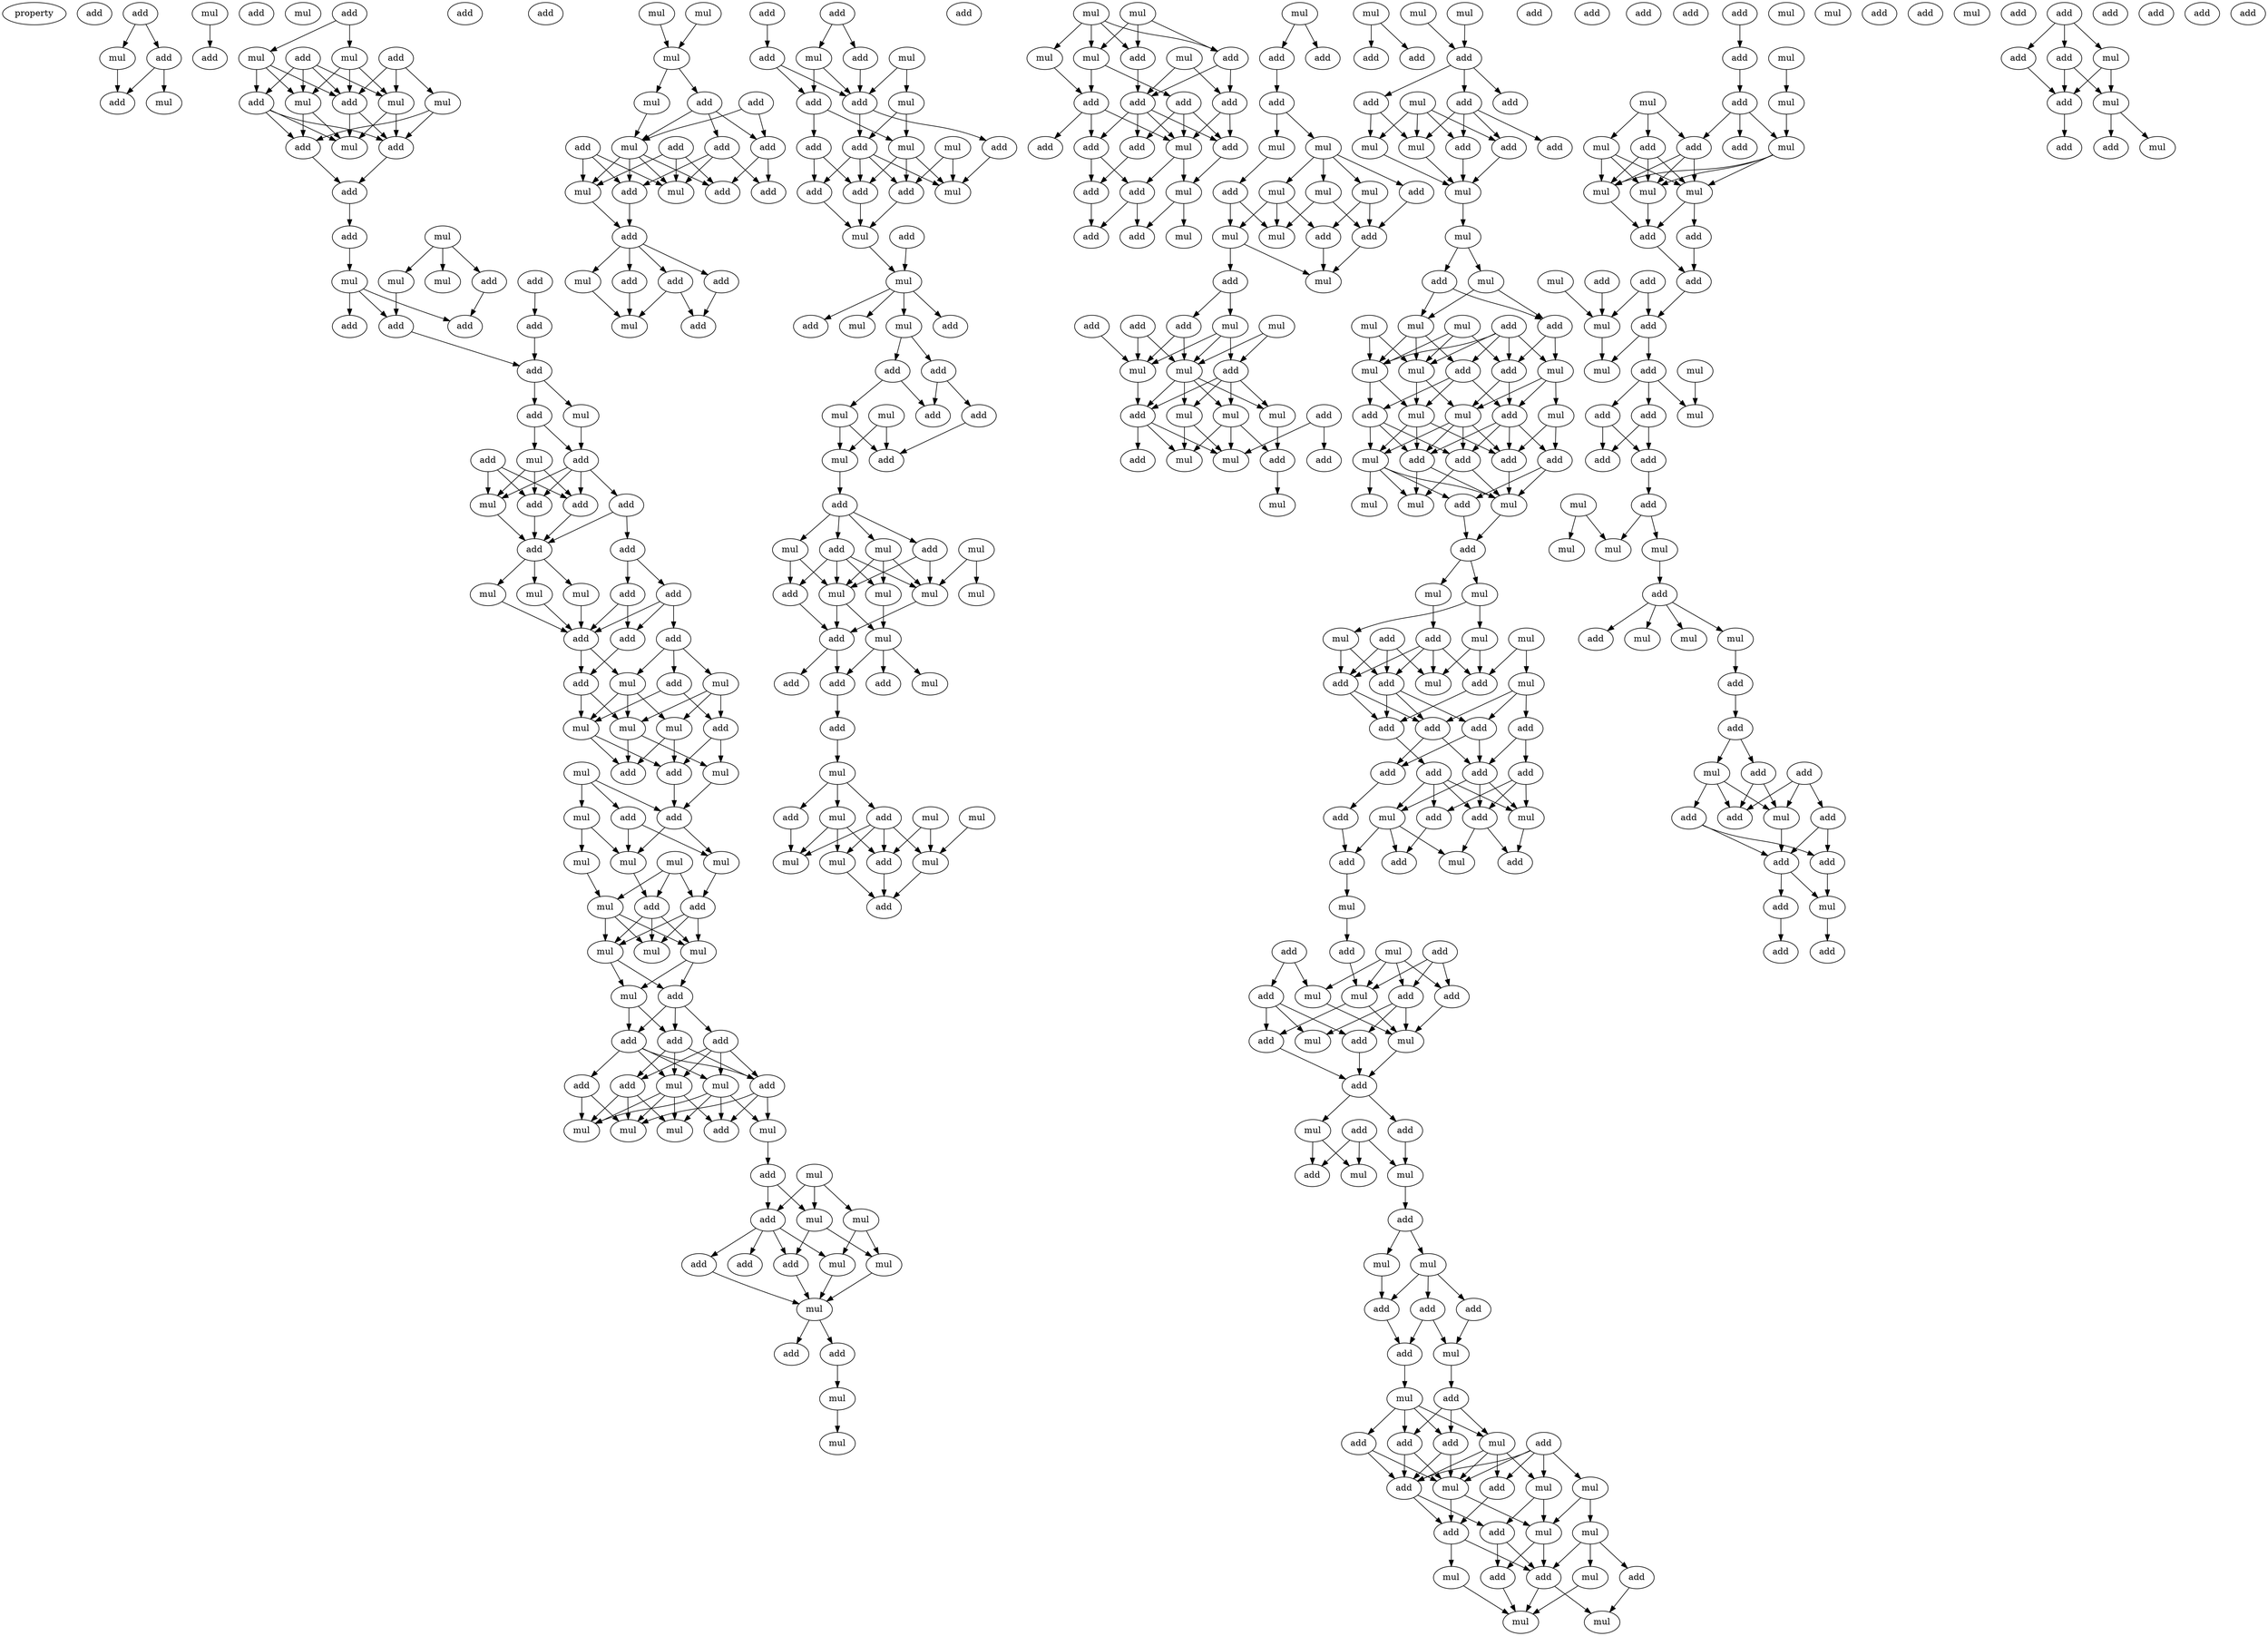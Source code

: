 digraph {
    node [fontcolor=black]
    property [mul=2,lf=1.6]
    0 [ label = add ];
    1 [ label = add ];
    2 [ label = add ];
    3 [ label = mul ];
    4 [ label = mul ];
    5 [ label = add ];
    6 [ label = mul ];
    7 [ label = add ];
    8 [ label = add ];
    9 [ label = mul ];
    10 [ label = add ];
    11 [ label = add ];
    12 [ label = mul ];
    13 [ label = mul ];
    14 [ label = add ];
    15 [ label = mul ];
    16 [ label = add ];
    17 [ label = add ];
    18 [ label = mul ];
    19 [ label = mul ];
    20 [ label = add ];
    21 [ label = add ];
    22 [ label = mul ];
    23 [ label = add ];
    24 [ label = add ];
    25 [ label = mul ];
    26 [ label = mul ];
    27 [ label = mul ];
    28 [ label = add ];
    29 [ label = mul ];
    30 [ label = add ];
    31 [ label = add ];
    32 [ label = add ];
    33 [ label = add ];
    34 [ label = add ];
    35 [ label = add ];
    36 [ label = add ];
    37 [ label = add ];
    38 [ label = mul ];
    39 [ label = mul ];
    40 [ label = add ];
    41 [ label = add ];
    42 [ label = add ];
    43 [ label = mul ];
    44 [ label = add ];
    45 [ label = add ];
    46 [ label = add ];
    47 [ label = add ];
    48 [ label = add ];
    49 [ label = add ];
    50 [ label = mul ];
    51 [ label = mul ];
    52 [ label = mul ];
    53 [ label = add ];
    54 [ label = add ];
    55 [ label = add ];
    56 [ label = mul ];
    57 [ label = add ];
    58 [ label = mul ];
    59 [ label = add ];
    60 [ label = mul ];
    61 [ label = add ];
    62 [ label = mul ];
    63 [ label = mul ];
    64 [ label = add ];
    65 [ label = add ];
    66 [ label = add ];
    67 [ label = mul ];
    68 [ label = mul ];
    69 [ label = add ];
    70 [ label = mul ];
    71 [ label = add ];
    72 [ label = mul ];
    73 [ label = mul ];
    74 [ label = mul ];
    75 [ label = mul ];
    76 [ label = add ];
    77 [ label = add ];
    78 [ label = mul ];
    79 [ label = mul ];
    80 [ label = mul ];
    81 [ label = mul ];
    82 [ label = mul ];
    83 [ label = add ];
    84 [ label = add ];
    85 [ label = add ];
    86 [ label = add ];
    87 [ label = add ];
    88 [ label = mul ];
    89 [ label = add ];
    90 [ label = mul ];
    91 [ label = add ];
    92 [ label = add ];
    93 [ label = mul ];
    94 [ label = mul ];
    95 [ label = mul ];
    96 [ label = mul ];
    97 [ label = mul ];
    98 [ label = add ];
    99 [ label = mul ];
    100 [ label = mul ];
    101 [ label = add ];
    102 [ label = mul ];
    103 [ label = add ];
    104 [ label = add ];
    105 [ label = add ];
    106 [ label = mul ];
    107 [ label = mul ];
    108 [ label = add ];
    109 [ label = add ];
    110 [ label = mul ];
    111 [ label = mul ];
    112 [ label = mul ];
    113 [ label = mul ];
    114 [ label = mul ];
    115 [ label = mul ];
    116 [ label = add ];
    117 [ label = add ];
    118 [ label = add ];
    119 [ label = mul ];
    120 [ label = add ];
    121 [ label = add ];
    122 [ label = add ];
    123 [ label = add ];
    124 [ label = mul ];
    125 [ label = mul ];
    126 [ label = add ];
    127 [ label = add ];
    128 [ label = add ];
    129 [ label = add ];
    130 [ label = mul ];
    131 [ label = add ];
    132 [ label = add ];
    133 [ label = mul ];
    134 [ label = add ];
    135 [ label = add ];
    136 [ label = add ];
    137 [ label = mul ];
    138 [ label = add ];
    139 [ label = mul ];
    140 [ label = add ];
    141 [ label = add ];
    142 [ label = mul ];
    143 [ label = add ];
    144 [ label = mul ];
    145 [ label = add ];
    146 [ label = add ];
    147 [ label = mul ];
    148 [ label = add ];
    149 [ label = add ];
    150 [ label = add ];
    151 [ label = add ];
    152 [ label = mul ];
    153 [ label = mul ];
    154 [ label = add ];
    155 [ label = mul ];
    156 [ label = add ];
    157 [ label = add ];
    158 [ label = mul ];
    159 [ label = mul ];
    160 [ label = add ];
    161 [ label = add ];
    162 [ label = add ];
    163 [ label = mul ];
    164 [ label = mul ];
    165 [ label = add ];
    166 [ label = add ];
    167 [ label = mul ];
    168 [ label = add ];
    169 [ label = add ];
    170 [ label = mul ];
    171 [ label = add ];
    172 [ label = mul ];
    173 [ label = add ];
    174 [ label = mul ];
    175 [ label = mul ];
    176 [ label = mul ];
    177 [ label = mul ];
    178 [ label = add ];
    179 [ label = mul ];
    180 [ label = mul ];
    181 [ label = add ];
    182 [ label = add ];
    183 [ label = mul ];
    184 [ label = add ];
    185 [ label = add ];
    186 [ label = add ];
    187 [ label = mul ];
    188 [ label = mul ];
    189 [ label = mul ];
    190 [ label = add ];
    191 [ label = mul ];
    192 [ label = add ];
    193 [ label = mul ];
    194 [ label = add ];
    195 [ label = mul ];
    196 [ label = mul ];
    197 [ label = add ];
    198 [ label = mul ];
    199 [ label = mul ];
    200 [ label = add ];
    201 [ label = add ];
    202 [ label = mul ];
    203 [ label = mul ];
    204 [ label = mul ];
    205 [ label = add ];
    206 [ label = add ];
    207 [ label = add ];
    208 [ label = add ];
    209 [ label = add ];
    210 [ label = add ];
    211 [ label = add ];
    212 [ label = add ];
    213 [ label = mul ];
    214 [ label = add ];
    215 [ label = add ];
    216 [ label = mul ];
    217 [ label = add ];
    218 [ label = mul ];
    219 [ label = add ];
    220 [ label = mul ];
    221 [ label = add ];
    222 [ label = add ];
    223 [ label = add ];
    224 [ label = mul ];
    225 [ label = mul ];
    226 [ label = mul ];
    227 [ label = add ];
    228 [ label = mul ];
    229 [ label = add ];
    230 [ label = mul ];
    231 [ label = mul ];
    232 [ label = add ];
    233 [ label = mul ];
    234 [ label = add ];
    235 [ label = add ];
    236 [ label = mul ];
    237 [ label = add ];
    238 [ label = add ];
    239 [ label = mul ];
    240 [ label = add ];
    241 [ label = mul ];
    242 [ label = mul ];
    243 [ label = mul ];
    244 [ label = add ];
    245 [ label = add ];
    246 [ label = add ];
    247 [ label = mul ];
    248 [ label = mul ];
    249 [ label = mul ];
    250 [ label = mul ];
    251 [ label = add ];
    252 [ label = mul ];
    253 [ label = add ];
    254 [ label = add ];
    255 [ label = mul ];
    256 [ label = mul ];
    257 [ label = add ];
    258 [ label = mul ];
    259 [ label = add ];
    260 [ label = mul ];
    261 [ label = add ];
    262 [ label = add ];
    263 [ label = mul ];
    264 [ label = add ];
    265 [ label = add ];
    266 [ label = add ];
    267 [ label = mul ];
    268 [ label = mul ];
    269 [ label = add ];
    270 [ label = add ];
    271 [ label = add ];
    272 [ label = mul ];
    273 [ label = mul ];
    274 [ label = mul ];
    275 [ label = add ];
    276 [ label = add ];
    277 [ label = mul ];
    278 [ label = mul ];
    279 [ label = add ];
    280 [ label = mul ];
    281 [ label = mul ];
    282 [ label = mul ];
    283 [ label = mul ];
    284 [ label = add ];
    285 [ label = add ];
    286 [ label = mul ];
    287 [ label = mul ];
    288 [ label = add ];
    289 [ label = mul ];
    290 [ label = add ];
    291 [ label = mul ];
    292 [ label = add ];
    293 [ label = add ];
    294 [ label = add ];
    295 [ label = add ];
    296 [ label = mul ];
    297 [ label = mul ];
    298 [ label = mul ];
    299 [ label = add ];
    300 [ label = add ];
    301 [ label = mul ];
    302 [ label = mul ];
    303 [ label = mul ];
    304 [ label = mul ];
    305 [ label = mul ];
    306 [ label = add ];
    307 [ label = add ];
    308 [ label = add ];
    309 [ label = add ];
    310 [ label = mul ];
    311 [ label = mul ];
    312 [ label = add ];
    313 [ label = add ];
    314 [ label = add ];
    315 [ label = add ];
    316 [ label = add ];
    317 [ label = add ];
    318 [ label = add ];
    319 [ label = add ];
    320 [ label = add ];
    321 [ label = add ];
    322 [ label = add ];
    323 [ label = add ];
    324 [ label = mul ];
    325 [ label = mul ];
    326 [ label = add ];
    327 [ label = add ];
    328 [ label = add ];
    329 [ label = mul ];
    330 [ label = mul ];
    331 [ label = add ];
    332 [ label = add ];
    333 [ label = add ];
    334 [ label = add ];
    335 [ label = mul ];
    336 [ label = add ];
    337 [ label = mul ];
    338 [ label = mul ];
    339 [ label = add ];
    340 [ label = add ];
    341 [ label = add ];
    342 [ label = mul ];
    343 [ label = mul ];
    344 [ label = add ];
    345 [ label = add ];
    346 [ label = add ];
    347 [ label = add ];
    348 [ label = add ];
    349 [ label = mul ];
    350 [ label = add ];
    351 [ label = mul ];
    352 [ label = mul ];
    353 [ label = add ];
    354 [ label = mul ];
    355 [ label = mul ];
    356 [ label = add ];
    357 [ label = add ];
    358 [ label = add ];
    359 [ label = add ];
    360 [ label = add ];
    361 [ label = mul ];
    362 [ label = mul ];
    363 [ label = add ];
    364 [ label = mul ];
    365 [ label = add ];
    366 [ label = add ];
    367 [ label = add ];
    368 [ label = add ];
    369 [ label = mul ];
    370 [ label = add ];
    371 [ label = mul ];
    372 [ label = add ];
    373 [ label = mul ];
    374 [ label = add ];
    375 [ label = mul ];
    376 [ label = mul ];
    377 [ label = add ];
    378 [ label = add ];
    379 [ label = mul ];
    380 [ label = add ];
    381 [ label = mul ];
    382 [ label = add ];
    383 [ label = add ];
    384 [ label = mul ];
    385 [ label = mul ];
    386 [ label = mul ];
    387 [ label = add ];
    388 [ label = mul ];
    389 [ label = mul ];
    390 [ label = add ];
    391 [ label = add ];
    392 [ label = add ];
    393 [ label = mul ];
    394 [ label = mul ];
    395 [ label = add ];
    396 [ label = mul ];
    397 [ label = mul ];
    398 [ label = mul ];
    399 [ label = add ];
    400 [ label = add ];
    401 [ label = add ];
    402 [ label = mul ];
    403 [ label = add ];
    404 [ label = add ];
    405 [ label = mul ];
    406 [ label = add ];
    407 [ label = mul ];
    408 [ label = add ];
    409 [ label = mul ];
    410 [ label = mul ];
    411 [ label = add ];
    412 [ label = mul ];
    413 [ label = add ];
    414 [ label = add ];
    415 [ label = add ];
    416 [ label = mul ];
    417 [ label = add ];
    418 [ label = mul ];
    419 [ label = mul ];
    420 [ label = mul ];
    421 [ label = add ];
    422 [ label = mul ];
    423 [ label = add ];
    424 [ label = mul ];
    425 [ label = mul ];
    426 [ label = mul ];
    427 [ label = add ];
    428 [ label = add ];
    429 [ label = mul ];
    430 [ label = add ];
    431 [ label = add ];
    432 [ label = add ];
    433 [ label = add ];
    434 [ label = add ];
    435 [ label = add ];
    436 [ label = mul ];
    437 [ label = add ];
    438 [ label = add ];
    439 [ label = add ];
    440 [ label = add ];
    441 [ label = mul ];
    442 [ label = mul ];
    443 [ label = add ];
    444 [ label = add ];
    445 [ label = add ];
    446 [ label = add ];
    447 [ label = add ];
    448 [ label = add ];
    449 [ label = mul ];
    450 [ label = add ];
    451 [ label = add ];
    452 [ label = mul ];
    453 [ label = add ];
    454 [ label = add ];
    455 [ label = mul ];
    456 [ label = add ];
    457 [ label = add ];
    458 [ label = add ];
    1 -> 2 [ name = 0 ];
    1 -> 3 [ name = 1 ];
    2 -> 5 [ name = 2 ];
    2 -> 6 [ name = 3 ];
    3 -> 5 [ name = 4 ];
    4 -> 7 [ name = 5 ];
    10 -> 12 [ name = 6 ];
    10 -> 13 [ name = 7 ];
    11 -> 15 [ name = 8 ];
    11 -> 16 [ name = 9 ];
    11 -> 17 [ name = 10 ];
    11 -> 19 [ name = 11 ];
    12 -> 15 [ name = 12 ];
    12 -> 16 [ name = 13 ];
    12 -> 19 [ name = 14 ];
    13 -> 16 [ name = 15 ];
    13 -> 17 [ name = 16 ];
    13 -> 19 [ name = 17 ];
    14 -> 15 [ name = 18 ];
    14 -> 16 [ name = 19 ];
    14 -> 18 [ name = 20 ];
    15 -> 20 [ name = 21 ];
    15 -> 22 [ name = 22 ];
    16 -> 20 [ name = 23 ];
    16 -> 22 [ name = 24 ];
    17 -> 20 [ name = 25 ];
    17 -> 21 [ name = 26 ];
    17 -> 22 [ name = 27 ];
    18 -> 20 [ name = 28 ];
    18 -> 21 [ name = 29 ];
    19 -> 21 [ name = 30 ];
    19 -> 22 [ name = 31 ];
    20 -> 23 [ name = 32 ];
    21 -> 23 [ name = 33 ];
    23 -> 24 [ name = 34 ];
    24 -> 26 [ name = 35 ];
    25 -> 27 [ name = 36 ];
    25 -> 28 [ name = 37 ];
    25 -> 29 [ name = 38 ];
    26 -> 31 [ name = 39 ];
    26 -> 32 [ name = 40 ];
    26 -> 33 [ name = 41 ];
    28 -> 31 [ name = 42 ];
    29 -> 33 [ name = 43 ];
    30 -> 34 [ name = 44 ];
    33 -> 35 [ name = 45 ];
    34 -> 35 [ name = 46 ];
    35 -> 36 [ name = 47 ];
    35 -> 38 [ name = 48 ];
    36 -> 39 [ name = 49 ];
    36 -> 40 [ name = 50 ];
    38 -> 40 [ name = 51 ];
    39 -> 42 [ name = 52 ];
    39 -> 43 [ name = 53 ];
    39 -> 44 [ name = 54 ];
    40 -> 42 [ name = 55 ];
    40 -> 43 [ name = 56 ];
    40 -> 44 [ name = 57 ];
    40 -> 45 [ name = 58 ];
    41 -> 42 [ name = 59 ];
    41 -> 43 [ name = 60 ];
    41 -> 44 [ name = 61 ];
    42 -> 47 [ name = 62 ];
    43 -> 47 [ name = 63 ];
    44 -> 47 [ name = 64 ];
    45 -> 46 [ name = 65 ];
    45 -> 47 [ name = 66 ];
    46 -> 48 [ name = 67 ];
    46 -> 49 [ name = 68 ];
    47 -> 50 [ name = 69 ];
    47 -> 51 [ name = 70 ];
    47 -> 52 [ name = 71 ];
    48 -> 54 [ name = 72 ];
    48 -> 55 [ name = 73 ];
    49 -> 53 [ name = 74 ];
    49 -> 54 [ name = 75 ];
    49 -> 55 [ name = 76 ];
    50 -> 55 [ name = 77 ];
    51 -> 55 [ name = 78 ];
    52 -> 55 [ name = 79 ];
    53 -> 56 [ name = 80 ];
    53 -> 58 [ name = 81 ];
    53 -> 59 [ name = 82 ];
    54 -> 57 [ name = 83 ];
    55 -> 57 [ name = 84 ];
    55 -> 58 [ name = 85 ];
    56 -> 60 [ name = 86 ];
    56 -> 61 [ name = 87 ];
    56 -> 63 [ name = 88 ];
    57 -> 62 [ name = 89 ];
    57 -> 63 [ name = 90 ];
    58 -> 60 [ name = 91 ];
    58 -> 62 [ name = 92 ];
    58 -> 63 [ name = 93 ];
    59 -> 61 [ name = 94 ];
    59 -> 62 [ name = 95 ];
    60 -> 64 [ name = 96 ];
    60 -> 66 [ name = 97 ];
    61 -> 64 [ name = 98 ];
    61 -> 68 [ name = 99 ];
    62 -> 64 [ name = 100 ];
    62 -> 66 [ name = 101 ];
    63 -> 66 [ name = 102 ];
    63 -> 68 [ name = 103 ];
    64 -> 69 [ name = 104 ];
    67 -> 69 [ name = 105 ];
    67 -> 70 [ name = 106 ];
    67 -> 71 [ name = 107 ];
    68 -> 69 [ name = 108 ];
    69 -> 73 [ name = 109 ];
    69 -> 74 [ name = 110 ];
    70 -> 72 [ name = 111 ];
    70 -> 74 [ name = 112 ];
    71 -> 73 [ name = 113 ];
    71 -> 74 [ name = 114 ];
    72 -> 78 [ name = 115 ];
    73 -> 76 [ name = 116 ];
    74 -> 77 [ name = 117 ];
    75 -> 76 [ name = 118 ];
    75 -> 77 [ name = 119 ];
    75 -> 78 [ name = 120 ];
    76 -> 79 [ name = 121 ];
    76 -> 80 [ name = 122 ];
    76 -> 81 [ name = 123 ];
    77 -> 79 [ name = 124 ];
    77 -> 80 [ name = 125 ];
    77 -> 81 [ name = 126 ];
    78 -> 79 [ name = 127 ];
    78 -> 80 [ name = 128 ];
    78 -> 81 [ name = 129 ];
    80 -> 82 [ name = 130 ];
    80 -> 83 [ name = 131 ];
    81 -> 82 [ name = 132 ];
    81 -> 83 [ name = 133 ];
    82 -> 84 [ name = 134 ];
    82 -> 85 [ name = 135 ];
    83 -> 84 [ name = 136 ];
    83 -> 85 [ name = 137 ];
    83 -> 86 [ name = 138 ];
    84 -> 88 [ name = 139 ];
    84 -> 89 [ name = 140 ];
    84 -> 90 [ name = 141 ];
    84 -> 91 [ name = 142 ];
    85 -> 87 [ name = 143 ];
    85 -> 89 [ name = 144 ];
    85 -> 90 [ name = 145 ];
    86 -> 87 [ name = 146 ];
    86 -> 88 [ name = 147 ];
    86 -> 89 [ name = 148 ];
    86 -> 90 [ name = 149 ];
    87 -> 94 [ name = 150 ];
    87 -> 95 [ name = 151 ];
    87 -> 96 [ name = 152 ];
    88 -> 92 [ name = 153 ];
    88 -> 93 [ name = 154 ];
    88 -> 94 [ name = 155 ];
    88 -> 95 [ name = 156 ];
    89 -> 92 [ name = 157 ];
    89 -> 93 [ name = 158 ];
    89 -> 96 [ name = 159 ];
    90 -> 92 [ name = 160 ];
    90 -> 94 [ name = 161 ];
    90 -> 95 [ name = 162 ];
    90 -> 96 [ name = 163 ];
    91 -> 94 [ name = 164 ];
    91 -> 96 [ name = 165 ];
    93 -> 98 [ name = 166 ];
    97 -> 99 [ name = 167 ];
    97 -> 100 [ name = 168 ];
    97 -> 101 [ name = 169 ];
    98 -> 99 [ name = 170 ];
    98 -> 101 [ name = 171 ];
    99 -> 104 [ name = 172 ];
    99 -> 106 [ name = 173 ];
    100 -> 102 [ name = 174 ];
    100 -> 106 [ name = 175 ];
    101 -> 102 [ name = 176 ];
    101 -> 103 [ name = 177 ];
    101 -> 104 [ name = 178 ];
    101 -> 105 [ name = 179 ];
    102 -> 107 [ name = 180 ];
    104 -> 107 [ name = 181 ];
    105 -> 107 [ name = 182 ];
    106 -> 107 [ name = 183 ];
    107 -> 108 [ name = 184 ];
    107 -> 109 [ name = 185 ];
    109 -> 110 [ name = 186 ];
    110 -> 111 [ name = 187 ];
    112 -> 114 [ name = 188 ];
    113 -> 114 [ name = 189 ];
    114 -> 115 [ name = 190 ];
    114 -> 117 [ name = 191 ];
    115 -> 119 [ name = 192 ];
    116 -> 118 [ name = 193 ];
    116 -> 119 [ name = 194 ];
    117 -> 118 [ name = 195 ];
    117 -> 119 [ name = 196 ];
    117 -> 122 [ name = 197 ];
    118 -> 123 [ name = 198 ];
    118 -> 127 [ name = 199 ];
    119 -> 124 [ name = 200 ];
    119 -> 125 [ name = 201 ];
    119 -> 126 [ name = 202 ];
    119 -> 127 [ name = 203 ];
    120 -> 124 [ name = 204 ];
    120 -> 125 [ name = 205 ];
    120 -> 127 [ name = 206 ];
    121 -> 124 [ name = 207 ];
    121 -> 125 [ name = 208 ];
    121 -> 126 [ name = 209 ];
    122 -> 123 [ name = 210 ];
    122 -> 125 [ name = 211 ];
    122 -> 126 [ name = 212 ];
    124 -> 128 [ name = 213 ];
    126 -> 128 [ name = 214 ];
    128 -> 129 [ name = 215 ];
    128 -> 130 [ name = 216 ];
    128 -> 131 [ name = 217 ];
    128 -> 132 [ name = 218 ];
    129 -> 133 [ name = 219 ];
    129 -> 134 [ name = 220 ];
    130 -> 133 [ name = 221 ];
    131 -> 134 [ name = 222 ];
    132 -> 133 [ name = 223 ];
    135 -> 137 [ name = 224 ];
    135 -> 140 [ name = 225 ];
    136 -> 138 [ name = 226 ];
    137 -> 141 [ name = 227 ];
    137 -> 143 [ name = 228 ];
    138 -> 141 [ name = 229 ];
    138 -> 143 [ name = 230 ];
    139 -> 142 [ name = 231 ];
    139 -> 143 [ name = 232 ];
    140 -> 143 [ name = 233 ];
    141 -> 144 [ name = 234 ];
    141 -> 146 [ name = 235 ];
    142 -> 144 [ name = 236 ];
    142 -> 148 [ name = 237 ];
    143 -> 145 [ name = 238 ];
    143 -> 148 [ name = 239 ];
    144 -> 150 [ name = 240 ];
    144 -> 151 [ name = 241 ];
    144 -> 152 [ name = 242 ];
    145 -> 152 [ name = 243 ];
    146 -> 149 [ name = 244 ];
    146 -> 151 [ name = 245 ];
    147 -> 150 [ name = 246 ];
    147 -> 152 [ name = 247 ];
    148 -> 149 [ name = 248 ];
    148 -> 150 [ name = 249 ];
    148 -> 151 [ name = 250 ];
    148 -> 152 [ name = 251 ];
    149 -> 153 [ name = 252 ];
    150 -> 153 [ name = 253 ];
    151 -> 153 [ name = 254 ];
    153 -> 155 [ name = 255 ];
    154 -> 155 [ name = 256 ];
    155 -> 156 [ name = 257 ];
    155 -> 158 [ name = 258 ];
    155 -> 159 [ name = 259 ];
    155 -> 160 [ name = 260 ];
    159 -> 161 [ name = 261 ];
    159 -> 162 [ name = 262 ];
    161 -> 164 [ name = 263 ];
    161 -> 165 [ name = 264 ];
    162 -> 165 [ name = 265 ];
    162 -> 166 [ name = 266 ];
    163 -> 167 [ name = 267 ];
    163 -> 168 [ name = 268 ];
    164 -> 167 [ name = 269 ];
    164 -> 168 [ name = 270 ];
    166 -> 168 [ name = 271 ];
    167 -> 169 [ name = 272 ];
    169 -> 170 [ name = 273 ];
    169 -> 171 [ name = 274 ];
    169 -> 172 [ name = 275 ];
    169 -> 173 [ name = 276 ];
    170 -> 175 [ name = 277 ];
    170 -> 177 [ name = 278 ];
    170 -> 179 [ name = 279 ];
    171 -> 175 [ name = 280 ];
    171 -> 177 [ name = 281 ];
    172 -> 175 [ name = 282 ];
    172 -> 178 [ name = 283 ];
    173 -> 175 [ name = 284 ];
    173 -> 177 [ name = 285 ];
    173 -> 178 [ name = 286 ];
    173 -> 179 [ name = 287 ];
    174 -> 176 [ name = 288 ];
    174 -> 177 [ name = 289 ];
    175 -> 180 [ name = 290 ];
    175 -> 181 [ name = 291 ];
    177 -> 181 [ name = 292 ];
    178 -> 181 [ name = 293 ];
    179 -> 180 [ name = 294 ];
    180 -> 182 [ name = 295 ];
    180 -> 183 [ name = 296 ];
    180 -> 184 [ name = 297 ];
    181 -> 184 [ name = 298 ];
    181 -> 185 [ name = 299 ];
    184 -> 186 [ name = 300 ];
    186 -> 187 [ name = 301 ];
    187 -> 189 [ name = 302 ];
    187 -> 190 [ name = 303 ];
    187 -> 192 [ name = 304 ];
    188 -> 194 [ name = 305 ];
    188 -> 195 [ name = 306 ];
    189 -> 193 [ name = 307 ];
    189 -> 194 [ name = 308 ];
    189 -> 196 [ name = 309 ];
    190 -> 193 [ name = 310 ];
    191 -> 195 [ name = 311 ];
    192 -> 193 [ name = 312 ];
    192 -> 194 [ name = 313 ];
    192 -> 195 [ name = 314 ];
    192 -> 196 [ name = 315 ];
    194 -> 197 [ name = 316 ];
    195 -> 197 [ name = 317 ];
    196 -> 197 [ name = 318 ];
    198 -> 200 [ name = 319 ];
    198 -> 201 [ name = 320 ];
    198 -> 203 [ name = 321 ];
    198 -> 204 [ name = 322 ];
    199 -> 200 [ name = 323 ];
    199 -> 201 [ name = 324 ];
    199 -> 203 [ name = 325 ];
    200 -> 207 [ name = 326 ];
    200 -> 208 [ name = 327 ];
    201 -> 207 [ name = 328 ];
    202 -> 207 [ name = 329 ];
    202 -> 208 [ name = 330 ];
    203 -> 205 [ name = 331 ];
    203 -> 206 [ name = 332 ];
    204 -> 206 [ name = 333 ];
    205 -> 210 [ name = 334 ];
    205 -> 211 [ name = 335 ];
    205 -> 213 [ name = 336 ];
    206 -> 209 [ name = 337 ];
    206 -> 212 [ name = 338 ];
    206 -> 213 [ name = 339 ];
    207 -> 209 [ name = 340 ];
    207 -> 210 [ name = 341 ];
    207 -> 211 [ name = 342 ];
    207 -> 213 [ name = 343 ];
    208 -> 210 [ name = 344 ];
    208 -> 213 [ name = 345 ];
    209 -> 214 [ name = 346 ];
    209 -> 215 [ name = 347 ];
    210 -> 216 [ name = 348 ];
    211 -> 214 [ name = 349 ];
    213 -> 215 [ name = 350 ];
    213 -> 216 [ name = 351 ];
    214 -> 219 [ name = 352 ];
    215 -> 217 [ name = 353 ];
    215 -> 219 [ name = 354 ];
    216 -> 217 [ name = 355 ];
    216 -> 218 [ name = 356 ];
    220 -> 221 [ name = 357 ];
    220 -> 222 [ name = 358 ];
    221 -> 223 [ name = 359 ];
    223 -> 224 [ name = 360 ];
    223 -> 225 [ name = 361 ];
    224 -> 227 [ name = 362 ];
    225 -> 226 [ name = 363 ];
    225 -> 228 [ name = 364 ];
    225 -> 229 [ name = 365 ];
    225 -> 230 [ name = 366 ];
    226 -> 231 [ name = 367 ];
    226 -> 233 [ name = 368 ];
    226 -> 234 [ name = 369 ];
    227 -> 231 [ name = 370 ];
    227 -> 233 [ name = 371 ];
    228 -> 232 [ name = 372 ];
    228 -> 234 [ name = 373 ];
    229 -> 232 [ name = 374 ];
    230 -> 232 [ name = 375 ];
    230 -> 233 [ name = 376 ];
    231 -> 235 [ name = 377 ];
    231 -> 236 [ name = 378 ];
    232 -> 236 [ name = 379 ];
    234 -> 236 [ name = 380 ];
    235 -> 238 [ name = 381 ];
    235 -> 241 [ name = 382 ];
    237 -> 242 [ name = 383 ];
    237 -> 243 [ name = 384 ];
    238 -> 242 [ name = 385 ];
    238 -> 243 [ name = 386 ];
    239 -> 243 [ name = 387 ];
    239 -> 244 [ name = 388 ];
    240 -> 242 [ name = 389 ];
    241 -> 242 [ name = 390 ];
    241 -> 243 [ name = 391 ];
    241 -> 244 [ name = 392 ];
    242 -> 246 [ name = 393 ];
    243 -> 246 [ name = 394 ];
    243 -> 247 [ name = 395 ];
    243 -> 248 [ name = 396 ];
    243 -> 249 [ name = 397 ];
    244 -> 246 [ name = 398 ];
    244 -> 247 [ name = 399 ];
    244 -> 248 [ name = 400 ];
    244 -> 249 [ name = 401 ];
    245 -> 251 [ name = 402 ];
    245 -> 252 [ name = 403 ];
    246 -> 250 [ name = 404 ];
    246 -> 252 [ name = 405 ];
    246 -> 253 [ name = 406 ];
    247 -> 254 [ name = 407 ];
    248 -> 250 [ name = 408 ];
    248 -> 252 [ name = 409 ];
    249 -> 250 [ name = 410 ];
    249 -> 252 [ name = 411 ];
    249 -> 254 [ name = 412 ];
    254 -> 255 [ name = 413 ];
    256 -> 257 [ name = 414 ];
    256 -> 259 [ name = 415 ];
    258 -> 262 [ name = 416 ];
    260 -> 262 [ name = 417 ];
    262 -> 264 [ name = 418 ];
    262 -> 265 [ name = 419 ];
    262 -> 266 [ name = 420 ];
    263 -> 267 [ name = 421 ];
    263 -> 268 [ name = 422 ];
    263 -> 269 [ name = 423 ];
    263 -> 270 [ name = 424 ];
    264 -> 267 [ name = 425 ];
    264 -> 268 [ name = 426 ];
    265 -> 268 [ name = 427 ];
    265 -> 269 [ name = 428 ];
    265 -> 270 [ name = 429 ];
    265 -> 271 [ name = 430 ];
    267 -> 272 [ name = 431 ];
    268 -> 272 [ name = 432 ];
    269 -> 272 [ name = 433 ];
    270 -> 272 [ name = 434 ];
    272 -> 273 [ name = 435 ];
    273 -> 274 [ name = 436 ];
    273 -> 275 [ name = 437 ];
    274 -> 276 [ name = 438 ];
    274 -> 277 [ name = 439 ];
    275 -> 276 [ name = 440 ];
    275 -> 277 [ name = 441 ];
    276 -> 281 [ name = 442 ];
    276 -> 285 [ name = 443 ];
    277 -> 282 [ name = 444 ];
    277 -> 283 [ name = 445 ];
    277 -> 284 [ name = 446 ];
    278 -> 282 [ name = 447 ];
    278 -> 283 [ name = 448 ];
    279 -> 281 [ name = 449 ];
    279 -> 282 [ name = 450 ];
    279 -> 283 [ name = 451 ];
    279 -> 284 [ name = 452 ];
    279 -> 285 [ name = 453 ];
    280 -> 282 [ name = 454 ];
    280 -> 283 [ name = 455 ];
    280 -> 285 [ name = 456 ];
    281 -> 286 [ name = 457 ];
    281 -> 287 [ name = 458 ];
    281 -> 290 [ name = 459 ];
    282 -> 287 [ name = 460 ];
    282 -> 289 [ name = 461 ];
    283 -> 288 [ name = 462 ];
    283 -> 289 [ name = 463 ];
    284 -> 288 [ name = 464 ];
    284 -> 289 [ name = 465 ];
    284 -> 290 [ name = 466 ];
    285 -> 287 [ name = 467 ];
    285 -> 290 [ name = 468 ];
    286 -> 292 [ name = 469 ];
    286 -> 294 [ name = 470 ];
    287 -> 291 [ name = 471 ];
    287 -> 293 [ name = 472 ];
    287 -> 294 [ name = 473 ];
    287 -> 295 [ name = 474 ];
    288 -> 291 [ name = 475 ];
    288 -> 293 [ name = 476 ];
    288 -> 295 [ name = 477 ];
    289 -> 291 [ name = 478 ];
    289 -> 294 [ name = 479 ];
    289 -> 295 [ name = 480 ];
    290 -> 292 [ name = 481 ];
    290 -> 293 [ name = 482 ];
    290 -> 294 [ name = 483 ];
    290 -> 295 [ name = 484 ];
    291 -> 296 [ name = 485 ];
    291 -> 297 [ name = 486 ];
    291 -> 298 [ name = 487 ];
    291 -> 299 [ name = 488 ];
    292 -> 298 [ name = 489 ];
    292 -> 299 [ name = 490 ];
    293 -> 296 [ name = 491 ];
    293 -> 298 [ name = 492 ];
    294 -> 298 [ name = 493 ];
    295 -> 296 [ name = 494 ];
    295 -> 298 [ name = 495 ];
    298 -> 300 [ name = 496 ];
    299 -> 300 [ name = 497 ];
    300 -> 301 [ name = 498 ];
    300 -> 302 [ name = 499 ];
    301 -> 304 [ name = 500 ];
    301 -> 305 [ name = 501 ];
    302 -> 306 [ name = 502 ];
    303 -> 311 [ name = 503 ];
    303 -> 312 [ name = 504 ];
    304 -> 308 [ name = 505 ];
    304 -> 309 [ name = 506 ];
    305 -> 310 [ name = 507 ];
    305 -> 312 [ name = 508 ];
    306 -> 308 [ name = 509 ];
    306 -> 309 [ name = 510 ];
    306 -> 310 [ name = 511 ];
    306 -> 312 [ name = 512 ];
    307 -> 308 [ name = 513 ];
    307 -> 309 [ name = 514 ];
    307 -> 310 [ name = 515 ];
    308 -> 313 [ name = 516 ];
    308 -> 314 [ name = 517 ];
    308 -> 316 [ name = 518 ];
    309 -> 314 [ name = 519 ];
    309 -> 316 [ name = 520 ];
    311 -> 313 [ name = 521 ];
    311 -> 314 [ name = 522 ];
    311 -> 315 [ name = 523 ];
    312 -> 316 [ name = 524 ];
    313 -> 317 [ name = 525 ];
    313 -> 318 [ name = 526 ];
    314 -> 317 [ name = 527 ];
    314 -> 318 [ name = 528 ];
    315 -> 318 [ name = 529 ];
    315 -> 320 [ name = 530 ];
    316 -> 319 [ name = 531 ];
    317 -> 323 [ name = 532 ];
    318 -> 322 [ name = 533 ];
    318 -> 324 [ name = 534 ];
    318 -> 325 [ name = 535 ];
    319 -> 321 [ name = 536 ];
    319 -> 322 [ name = 537 ];
    319 -> 324 [ name = 538 ];
    319 -> 325 [ name = 539 ];
    320 -> 321 [ name = 540 ];
    320 -> 322 [ name = 541 ];
    320 -> 324 [ name = 542 ];
    321 -> 327 [ name = 543 ];
    322 -> 328 [ name = 544 ];
    322 -> 329 [ name = 545 ];
    323 -> 326 [ name = 546 ];
    324 -> 328 [ name = 547 ];
    325 -> 326 [ name = 548 ];
    325 -> 327 [ name = 549 ];
    325 -> 329 [ name = 550 ];
    326 -> 330 [ name = 551 ];
    330 -> 334 [ name = 552 ];
    331 -> 337 [ name = 553 ];
    331 -> 339 [ name = 554 ];
    332 -> 336 [ name = 555 ];
    332 -> 338 [ name = 556 ];
    332 -> 340 [ name = 557 ];
    334 -> 338 [ name = 558 ];
    335 -> 336 [ name = 559 ];
    335 -> 337 [ name = 560 ];
    335 -> 338 [ name = 561 ];
    335 -> 340 [ name = 562 ];
    336 -> 342 [ name = 563 ];
    337 -> 342 [ name = 564 ];
    338 -> 342 [ name = 565 ];
    338 -> 344 [ name = 566 ];
    339 -> 341 [ name = 567 ];
    339 -> 343 [ name = 568 ];
    339 -> 344 [ name = 569 ];
    340 -> 341 [ name = 570 ];
    340 -> 342 [ name = 571 ];
    340 -> 343 [ name = 572 ];
    341 -> 345 [ name = 573 ];
    342 -> 345 [ name = 574 ];
    344 -> 345 [ name = 575 ];
    345 -> 346 [ name = 576 ];
    345 -> 349 [ name = 577 ];
    346 -> 352 [ name = 578 ];
    348 -> 350 [ name = 579 ];
    348 -> 351 [ name = 580 ];
    348 -> 352 [ name = 581 ];
    349 -> 350 [ name = 582 ];
    349 -> 351 [ name = 583 ];
    352 -> 353 [ name = 584 ];
    353 -> 354 [ name = 585 ];
    353 -> 355 [ name = 586 ];
    354 -> 357 [ name = 587 ];
    355 -> 356 [ name = 588 ];
    355 -> 357 [ name = 589 ];
    355 -> 358 [ name = 590 ];
    356 -> 360 [ name = 591 ];
    356 -> 361 [ name = 592 ];
    357 -> 360 [ name = 593 ];
    358 -> 361 [ name = 594 ];
    360 -> 362 [ name = 595 ];
    361 -> 363 [ name = 596 ];
    362 -> 364 [ name = 597 ];
    362 -> 366 [ name = 598 ];
    362 -> 367 [ name = 599 ];
    362 -> 368 [ name = 600 ];
    363 -> 364 [ name = 601 ];
    363 -> 366 [ name = 602 ];
    363 -> 367 [ name = 603 ];
    364 -> 370 [ name = 604 ];
    364 -> 371 [ name = 605 ];
    364 -> 372 [ name = 606 ];
    364 -> 373 [ name = 607 ];
    365 -> 369 [ name = 608 ];
    365 -> 370 [ name = 609 ];
    365 -> 371 [ name = 610 ];
    365 -> 372 [ name = 611 ];
    365 -> 373 [ name = 612 ];
    366 -> 370 [ name = 613 ];
    366 -> 371 [ name = 614 ];
    367 -> 370 [ name = 615 ];
    367 -> 371 [ name = 616 ];
    368 -> 370 [ name = 617 ];
    368 -> 371 [ name = 618 ];
    369 -> 375 [ name = 619 ];
    369 -> 376 [ name = 620 ];
    370 -> 374 [ name = 621 ];
    370 -> 377 [ name = 622 ];
    371 -> 376 [ name = 623 ];
    371 -> 377 [ name = 624 ];
    372 -> 377 [ name = 625 ];
    373 -> 374 [ name = 626 ];
    373 -> 376 [ name = 627 ];
    374 -> 378 [ name = 628 ];
    374 -> 380 [ name = 629 ];
    375 -> 378 [ name = 630 ];
    375 -> 379 [ name = 631 ];
    375 -> 382 [ name = 632 ];
    376 -> 378 [ name = 633 ];
    376 -> 380 [ name = 634 ];
    377 -> 378 [ name = 635 ];
    377 -> 381 [ name = 636 ];
    378 -> 384 [ name = 637 ];
    378 -> 385 [ name = 638 ];
    379 -> 385 [ name = 639 ];
    380 -> 385 [ name = 640 ];
    381 -> 385 [ name = 641 ];
    382 -> 384 [ name = 642 ];
    383 -> 387 [ name = 643 ];
    386 -> 388 [ name = 644 ];
    387 -> 390 [ name = 645 ];
    388 -> 393 [ name = 646 ];
    389 -> 391 [ name = 647 ];
    389 -> 392 [ name = 648 ];
    389 -> 394 [ name = 649 ];
    390 -> 392 [ name = 650 ];
    390 -> 393 [ name = 651 ];
    390 -> 395 [ name = 652 ];
    391 -> 396 [ name = 653 ];
    391 -> 397 [ name = 654 ];
    391 -> 398 [ name = 655 ];
    392 -> 396 [ name = 656 ];
    392 -> 397 [ name = 657 ];
    392 -> 398 [ name = 658 ];
    393 -> 396 [ name = 659 ];
    393 -> 397 [ name = 660 ];
    393 -> 398 [ name = 661 ];
    394 -> 396 [ name = 662 ];
    394 -> 397 [ name = 663 ];
    394 -> 398 [ name = 664 ];
    396 -> 399 [ name = 665 ];
    397 -> 399 [ name = 666 ];
    397 -> 400 [ name = 667 ];
    398 -> 399 [ name = 668 ];
    399 -> 401 [ name = 669 ];
    400 -> 401 [ name = 670 ];
    401 -> 406 [ name = 671 ];
    402 -> 405 [ name = 672 ];
    403 -> 405 [ name = 673 ];
    403 -> 406 [ name = 674 ];
    404 -> 405 [ name = 675 ];
    405 -> 407 [ name = 676 ];
    406 -> 407 [ name = 677 ];
    406 -> 408 [ name = 678 ];
    408 -> 411 [ name = 679 ];
    408 -> 412 [ name = 680 ];
    408 -> 413 [ name = 681 ];
    409 -> 412 [ name = 682 ];
    411 -> 414 [ name = 683 ];
    411 -> 415 [ name = 684 ];
    413 -> 414 [ name = 685 ];
    413 -> 415 [ name = 686 ];
    414 -> 417 [ name = 687 ];
    416 -> 418 [ name = 688 ];
    416 -> 419 [ name = 689 ];
    417 -> 418 [ name = 690 ];
    417 -> 420 [ name = 691 ];
    420 -> 421 [ name = 692 ];
    421 -> 423 [ name = 693 ];
    421 -> 424 [ name = 694 ];
    421 -> 425 [ name = 695 ];
    421 -> 426 [ name = 696 ];
    426 -> 427 [ name = 697 ];
    427 -> 428 [ name = 698 ];
    428 -> 429 [ name = 699 ];
    428 -> 432 [ name = 700 ];
    429 -> 433 [ name = 701 ];
    429 -> 435 [ name = 702 ];
    429 -> 436 [ name = 703 ];
    431 -> 433 [ name = 704 ];
    431 -> 434 [ name = 705 ];
    431 -> 436 [ name = 706 ];
    432 -> 433 [ name = 707 ];
    432 -> 436 [ name = 708 ];
    434 -> 437 [ name = 709 ];
    434 -> 438 [ name = 710 ];
    435 -> 437 [ name = 711 ];
    435 -> 438 [ name = 712 ];
    436 -> 437 [ name = 713 ];
    437 -> 440 [ name = 714 ];
    437 -> 441 [ name = 715 ];
    438 -> 441 [ name = 716 ];
    440 -> 444 [ name = 717 ];
    441 -> 445 [ name = 718 ];
    446 -> 448 [ name = 719 ];
    446 -> 449 [ name = 720 ];
    446 -> 450 [ name = 721 ];
    448 -> 453 [ name = 722 ];
    449 -> 452 [ name = 723 ];
    449 -> 453 [ name = 724 ];
    450 -> 452 [ name = 725 ];
    450 -> 453 [ name = 726 ];
    452 -> 455 [ name = 727 ];
    452 -> 456 [ name = 728 ];
    453 -> 458 [ name = 729 ];
}
